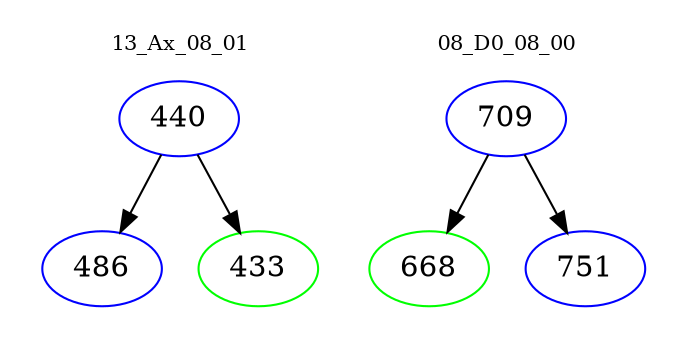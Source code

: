 digraph{
subgraph cluster_0 {
color = white
label = "13_Ax_08_01";
fontsize=10;
T0_440 [label="440", color="blue"]
T0_440 -> T0_486 [color="black"]
T0_486 [label="486", color="blue"]
T0_440 -> T0_433 [color="black"]
T0_433 [label="433", color="green"]
}
subgraph cluster_1 {
color = white
label = "08_D0_08_00";
fontsize=10;
T1_709 [label="709", color="blue"]
T1_709 -> T1_668 [color="black"]
T1_668 [label="668", color="green"]
T1_709 -> T1_751 [color="black"]
T1_751 [label="751", color="blue"]
}
}
